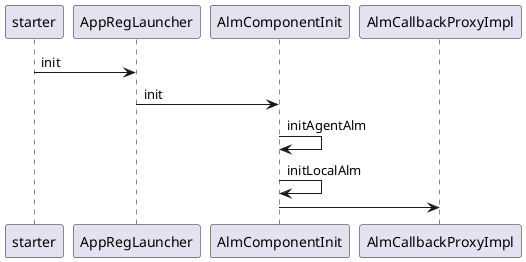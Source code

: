 @startuml
starter -> AppRegLauncher:init
AppRegLauncher -> AlmComponentInit:init
AlmComponentInit -> AlmComponentInit:initAgentAlm
AlmComponentInit -> AlmComponentInit:initLocalAlm
AlmComponentInit -> AlmCallbackProxyImpl


@enduml